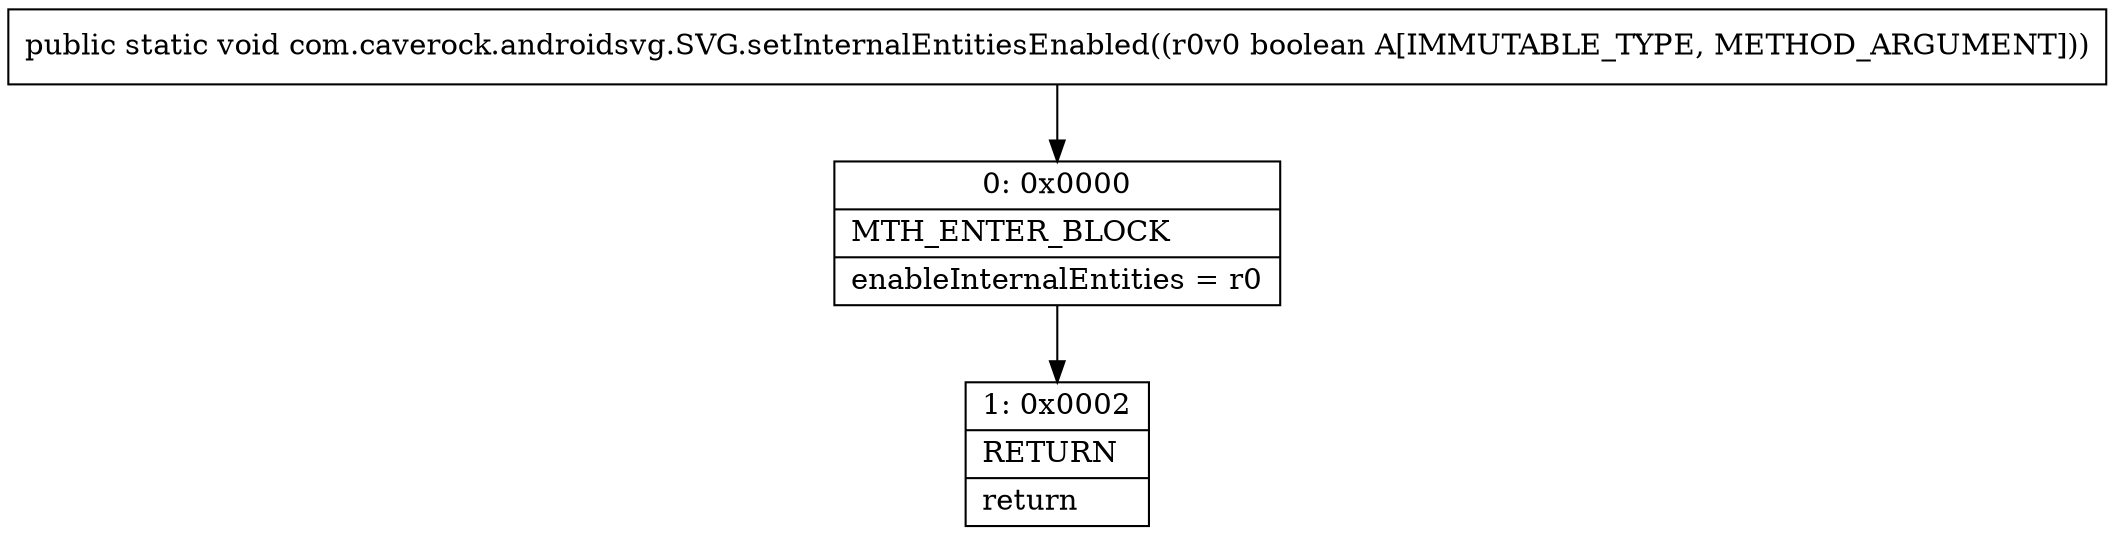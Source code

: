 digraph "CFG forcom.caverock.androidsvg.SVG.setInternalEntitiesEnabled(Z)V" {
Node_0 [shape=record,label="{0\:\ 0x0000|MTH_ENTER_BLOCK\l|enableInternalEntities = r0\l}"];
Node_1 [shape=record,label="{1\:\ 0x0002|RETURN\l|return\l}"];
MethodNode[shape=record,label="{public static void com.caverock.androidsvg.SVG.setInternalEntitiesEnabled((r0v0 boolean A[IMMUTABLE_TYPE, METHOD_ARGUMENT])) }"];
MethodNode -> Node_0;
Node_0 -> Node_1;
}

